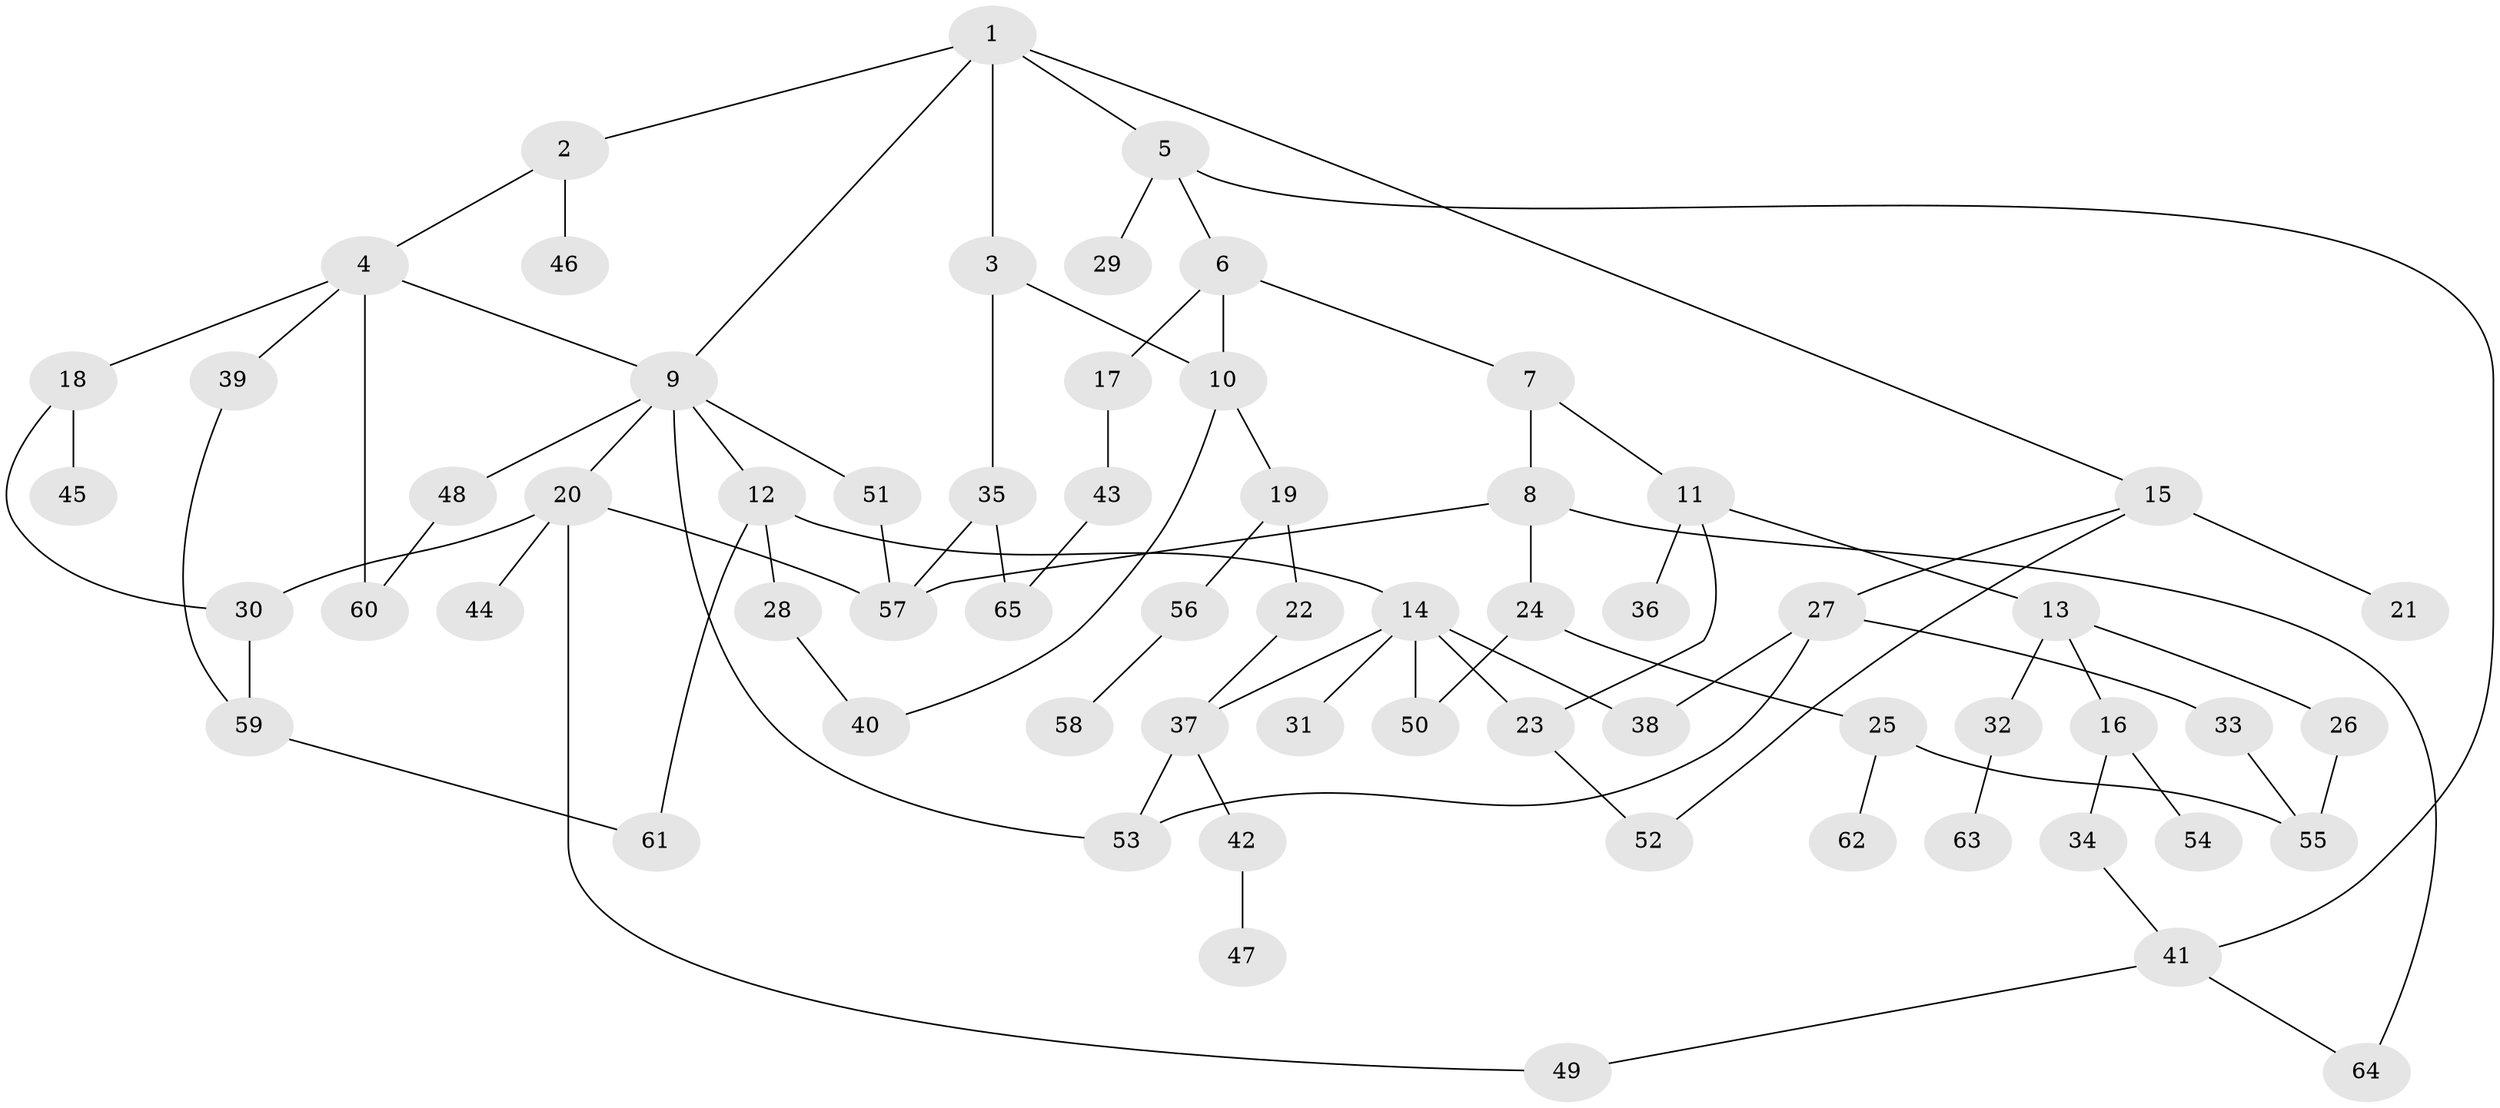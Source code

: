 // coarse degree distribution, {7: 0.023809523809523808, 2: 0.3333333333333333, 4: 0.2619047619047619, 3: 0.11904761904761904, 5: 0.09523809523809523, 6: 0.023809523809523808, 1: 0.14285714285714285}
// Generated by graph-tools (version 1.1) at 2025/23/03/03/25 07:23:35]
// undirected, 65 vertices, 87 edges
graph export_dot {
graph [start="1"]
  node [color=gray90,style=filled];
  1;
  2;
  3;
  4;
  5;
  6;
  7;
  8;
  9;
  10;
  11;
  12;
  13;
  14;
  15;
  16;
  17;
  18;
  19;
  20;
  21;
  22;
  23;
  24;
  25;
  26;
  27;
  28;
  29;
  30;
  31;
  32;
  33;
  34;
  35;
  36;
  37;
  38;
  39;
  40;
  41;
  42;
  43;
  44;
  45;
  46;
  47;
  48;
  49;
  50;
  51;
  52;
  53;
  54;
  55;
  56;
  57;
  58;
  59;
  60;
  61;
  62;
  63;
  64;
  65;
  1 -- 2;
  1 -- 3;
  1 -- 5;
  1 -- 9;
  1 -- 15;
  2 -- 4;
  2 -- 46;
  3 -- 35;
  3 -- 10;
  4 -- 18;
  4 -- 39;
  4 -- 60;
  4 -- 9;
  5 -- 6;
  5 -- 29;
  5 -- 41;
  6 -- 7;
  6 -- 10;
  6 -- 17;
  7 -- 8;
  7 -- 11;
  8 -- 24;
  8 -- 57;
  8 -- 64;
  9 -- 12;
  9 -- 20;
  9 -- 48;
  9 -- 51;
  9 -- 53;
  10 -- 19;
  10 -- 40;
  11 -- 13;
  11 -- 23;
  11 -- 36;
  12 -- 14;
  12 -- 28;
  12 -- 61;
  13 -- 16;
  13 -- 26;
  13 -- 32;
  14 -- 31;
  14 -- 37;
  14 -- 50;
  14 -- 38;
  14 -- 23;
  15 -- 21;
  15 -- 27;
  15 -- 52;
  16 -- 34;
  16 -- 54;
  17 -- 43;
  18 -- 45;
  18 -- 30;
  19 -- 22;
  19 -- 56;
  20 -- 30;
  20 -- 44;
  20 -- 49;
  20 -- 57;
  22 -- 37;
  23 -- 52;
  24 -- 25;
  24 -- 50;
  25 -- 62;
  25 -- 55;
  26 -- 55;
  27 -- 33;
  27 -- 38;
  27 -- 53;
  28 -- 40;
  30 -- 59;
  32 -- 63;
  33 -- 55;
  34 -- 41;
  35 -- 65;
  35 -- 57;
  37 -- 42;
  37 -- 53;
  39 -- 59;
  41 -- 64;
  41 -- 49;
  42 -- 47;
  43 -- 65;
  48 -- 60;
  51 -- 57;
  56 -- 58;
  59 -- 61;
}
